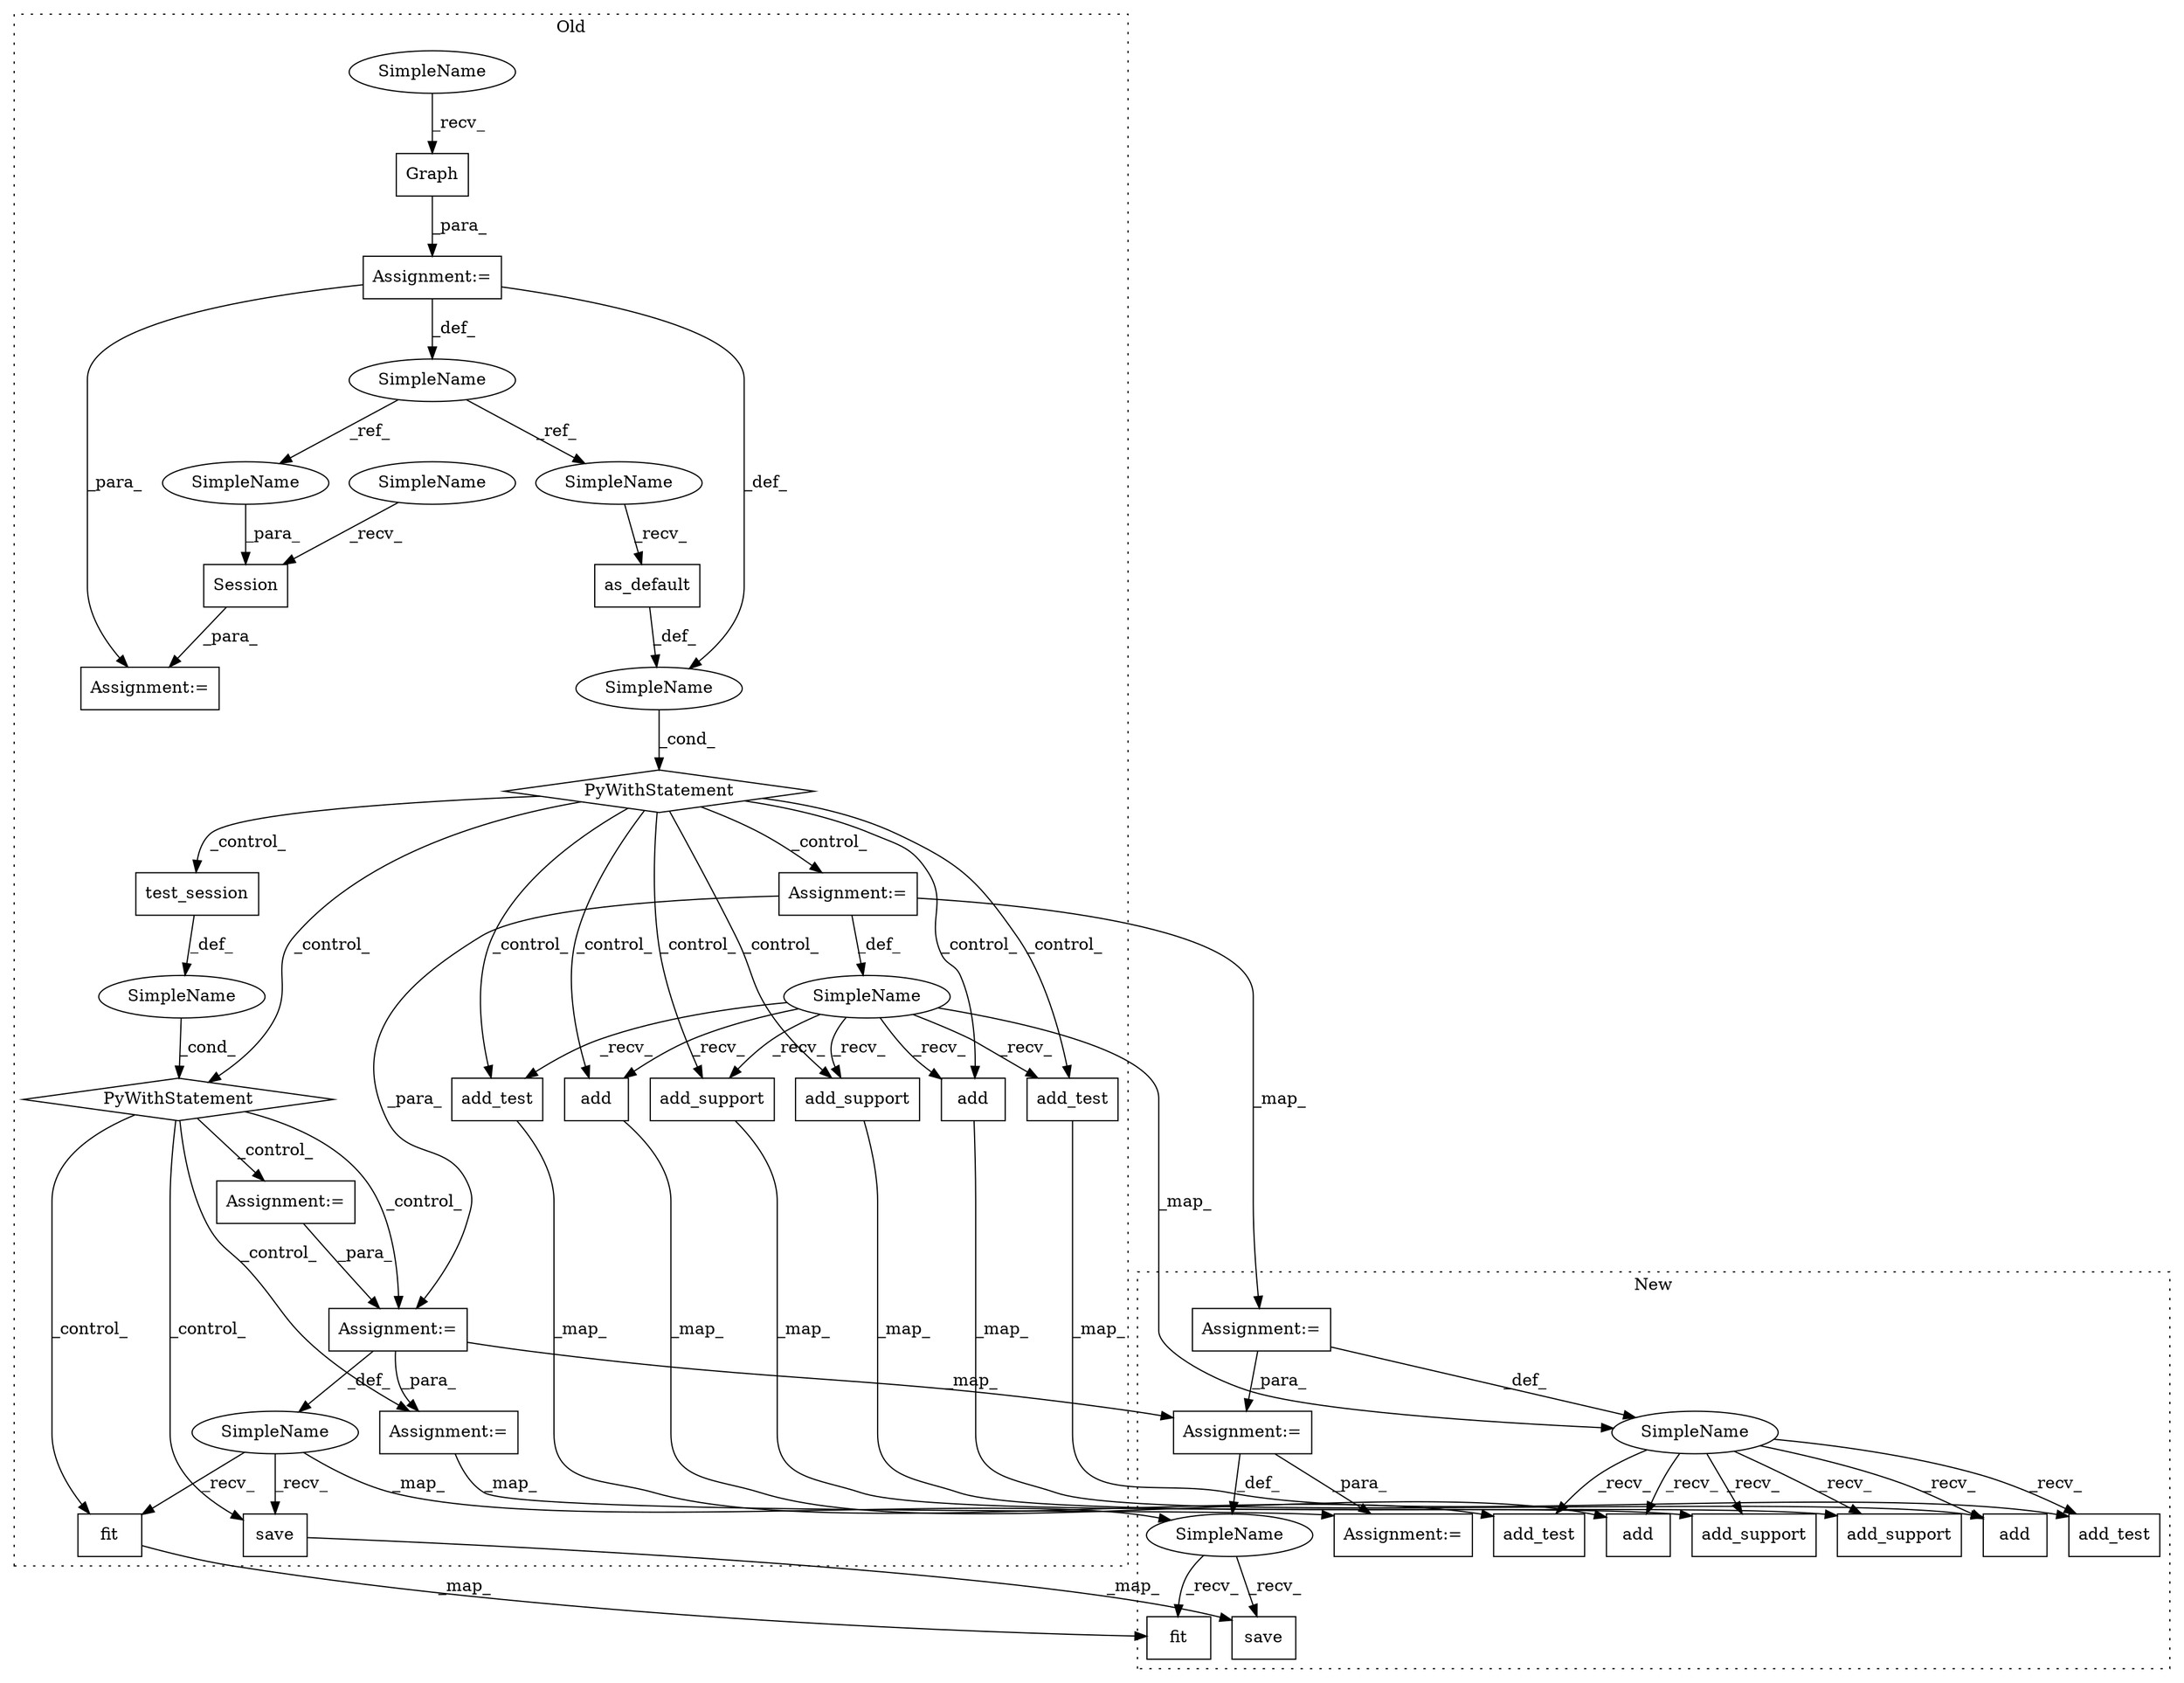 digraph G {
subgraph cluster0 {
1 [label="add_test" a="32" s="26375,26424" l="9,1" shape="box"];
4 [label="Assignment:=" a="7" s="26251" l="1" shape="box"];
5 [label="add" a="32" s="26522,26549" l="4,1" shape="box"];
7 [label="add_support" a="32" s="26447,26499" l="12,1" shape="box"];
10 [label="SimpleName" a="42" s="26238" l="13" shape="ellipse"];
12 [label="add_support" a="32" s="26644,26699" l="12,1" shape="box"];
13 [label="add" a="32" s="26316,26352" l="4,1" shape="box"];
15 [label="add_test" a="32" s="26572,26621" l="9,1" shape="box"];
17 [label="as_default" a="32" s="26216" l="12" shape="box"];
18 [label="test_session" a="32" s="26826" l="14" shape="box"];
19 [label="Graph" a="32" s="25649" l="7" shape="box"];
21 [label="fit" a="32" s="26991,27029" l="4,1" shape="box"];
22 [label="SimpleName" a="42" s="" l="" shape="ellipse"];
23 [label="PyWithStatement" a="104" s="26811,26840" l="10,2" shape="diamond"];
25 [label="save" a="32" s="27046" l="6" shape="box"];
27 [label="SimpleName" a="42" s="26870" l="5" shape="ellipse"];
28 [label="PyWithStatement" a="104" s="26204,26228" l="10,2" shape="diamond"];
29 [label="SimpleName" a="42" s="" l="" shape="ellipse"];
30 [label="Session" a="32" s="25678,25687" l="8,1" shape="box"];
31 [label="SimpleName" a="42" s="25636" l="1" shape="ellipse"];
32 [label="Assignment:=" a="7" s="25637" l="1" shape="box"];
33 [label="Assignment:=" a="7" s="25666" l="1" shape="box"];
34 [label="Assignment:=" a="7" s="26856" l="4" shape="box"];
35 [label="Assignment:=" a="7" s="27091" l="2" shape="box"];
38 [label="Assignment:=" a="7" s="26875" l="1" shape="box"];
39 [label="SimpleName" a="42" s="25638" l="10" shape="ellipse"];
40 [label="SimpleName" a="42" s="25667" l="10" shape="ellipse"];
41 [label="SimpleName" a="42" s="25686" l="1" shape="ellipse"];
42 [label="SimpleName" a="42" s="26214" l="1" shape="ellipse"];
label = "Old";
style="dotted";
}
subgraph cluster1 {
2 [label="add_test" a="32" s="25781,25830" l="9,1" shape="box"];
3 [label="Assignment:=" a="7" s="25654" l="1" shape="box"];
6 [label="add" a="32" s="25924,25951" l="4,1" shape="box"];
8 [label="add_support" a="32" s="25851,25903" l="12,1" shape="box"];
9 [label="SimpleName" a="42" s="25641" l="13" shape="ellipse"];
11 [label="add_support" a="32" s="26042,26097" l="12,1" shape="box"];
14 [label="add" a="32" s="25717,25760" l="4,1" shape="box"];
16 [label="add_test" a="32" s="25972,26021" l="9,1" shape="box"];
20 [label="fit" a="32" s="26320,26358" l="4,1" shape="box"];
24 [label="save" a="32" s="26371" l="6" shape="box"];
26 [label="SimpleName" a="42" s="26208" l="5" shape="ellipse"];
36 [label="Assignment:=" a="7" s="26408" l="2" shape="box"];
37 [label="Assignment:=" a="7" s="26213" l="1" shape="box"];
label = "New";
style="dotted";
}
1 -> 2 [label="_map_"];
3 -> 37 [label="_para_"];
3 -> 9 [label="_def_"];
4 -> 10 [label="_def_"];
4 -> 38 [label="_para_"];
4 -> 3 [label="_map_"];
5 -> 6 [label="_map_"];
7 -> 8 [label="_map_"];
9 -> 6 [label="_recv_"];
9 -> 14 [label="_recv_"];
9 -> 16 [label="_recv_"];
9 -> 11 [label="_recv_"];
9 -> 8 [label="_recv_"];
9 -> 2 [label="_recv_"];
10 -> 9 [label="_map_"];
10 -> 5 [label="_recv_"];
10 -> 15 [label="_recv_"];
10 -> 1 [label="_recv_"];
10 -> 13 [label="_recv_"];
10 -> 12 [label="_recv_"];
10 -> 7 [label="_recv_"];
12 -> 11 [label="_map_"];
13 -> 14 [label="_map_"];
15 -> 16 [label="_map_"];
17 -> 29 [label="_def_"];
18 -> 22 [label="_def_"];
19 -> 32 [label="_para_"];
21 -> 20 [label="_map_"];
22 -> 23 [label="_cond_"];
23 -> 35 [label="_control_"];
23 -> 21 [label="_control_"];
23 -> 25 [label="_control_"];
23 -> 34 [label="_control_"];
23 -> 38 [label="_control_"];
25 -> 24 [label="_map_"];
26 -> 20 [label="_recv_"];
26 -> 24 [label="_recv_"];
27 -> 25 [label="_recv_"];
27 -> 21 [label="_recv_"];
27 -> 26 [label="_map_"];
28 -> 18 [label="_control_"];
28 -> 23 [label="_control_"];
28 -> 12 [label="_control_"];
28 -> 4 [label="_control_"];
28 -> 13 [label="_control_"];
28 -> 15 [label="_control_"];
28 -> 5 [label="_control_"];
28 -> 1 [label="_control_"];
28 -> 7 [label="_control_"];
29 -> 28 [label="_cond_"];
30 -> 33 [label="_para_"];
31 -> 41 [label="_ref_"];
31 -> 42 [label="_ref_"];
32 -> 31 [label="_def_"];
32 -> 33 [label="_para_"];
32 -> 29 [label="_def_"];
34 -> 38 [label="_para_"];
35 -> 36 [label="_map_"];
37 -> 36 [label="_para_"];
37 -> 26 [label="_def_"];
38 -> 27 [label="_def_"];
38 -> 35 [label="_para_"];
38 -> 37 [label="_map_"];
39 -> 19 [label="_recv_"];
40 -> 30 [label="_recv_"];
41 -> 30 [label="_para_"];
42 -> 17 [label="_recv_"];
}